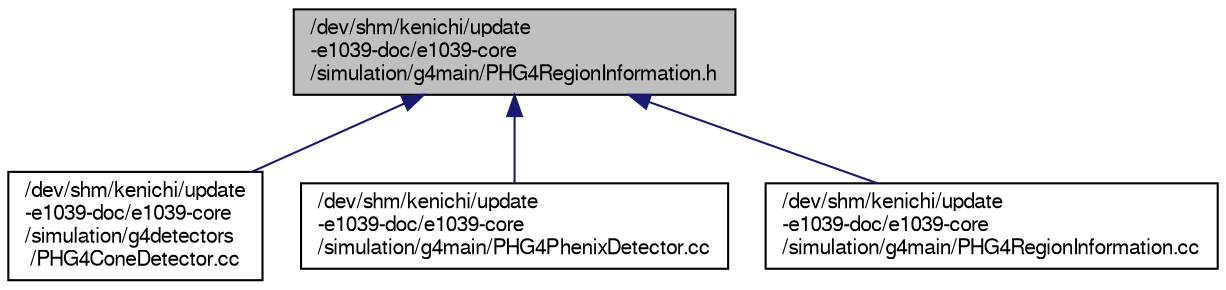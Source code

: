 digraph "/dev/shm/kenichi/update-e1039-doc/e1039-core/simulation/g4main/PHG4RegionInformation.h"
{
  bgcolor="transparent";
  edge [fontname="FreeSans",fontsize="10",labelfontname="FreeSans",labelfontsize="10"];
  node [fontname="FreeSans",fontsize="10",shape=record];
  Node1 [label="/dev/shm/kenichi/update\l-e1039-doc/e1039-core\l/simulation/g4main/PHG4RegionInformation.h",height=0.2,width=0.4,color="black", fillcolor="grey75", style="filled" fontcolor="black"];
  Node1 -> Node2 [dir="back",color="midnightblue",fontsize="10",style="solid",fontname="FreeSans"];
  Node2 [label="/dev/shm/kenichi/update\l-e1039-doc/e1039-core\l/simulation/g4detectors\l/PHG4ConeDetector.cc",height=0.2,width=0.4,color="black",URL="$db/d04/PHG4ConeDetector_8cc.html"];
  Node1 -> Node3 [dir="back",color="midnightblue",fontsize="10",style="solid",fontname="FreeSans"];
  Node3 [label="/dev/shm/kenichi/update\l-e1039-doc/e1039-core\l/simulation/g4main/PHG4PhenixDetector.cc",height=0.2,width=0.4,color="black",URL="$d9/d93/PHG4PhenixDetector_8cc.html"];
  Node1 -> Node4 [dir="back",color="midnightblue",fontsize="10",style="solid",fontname="FreeSans"];
  Node4 [label="/dev/shm/kenichi/update\l-e1039-doc/e1039-core\l/simulation/g4main/PHG4RegionInformation.cc",height=0.2,width=0.4,color="black",URL="$d2/d0b/PHG4RegionInformation_8cc.html"];
}
